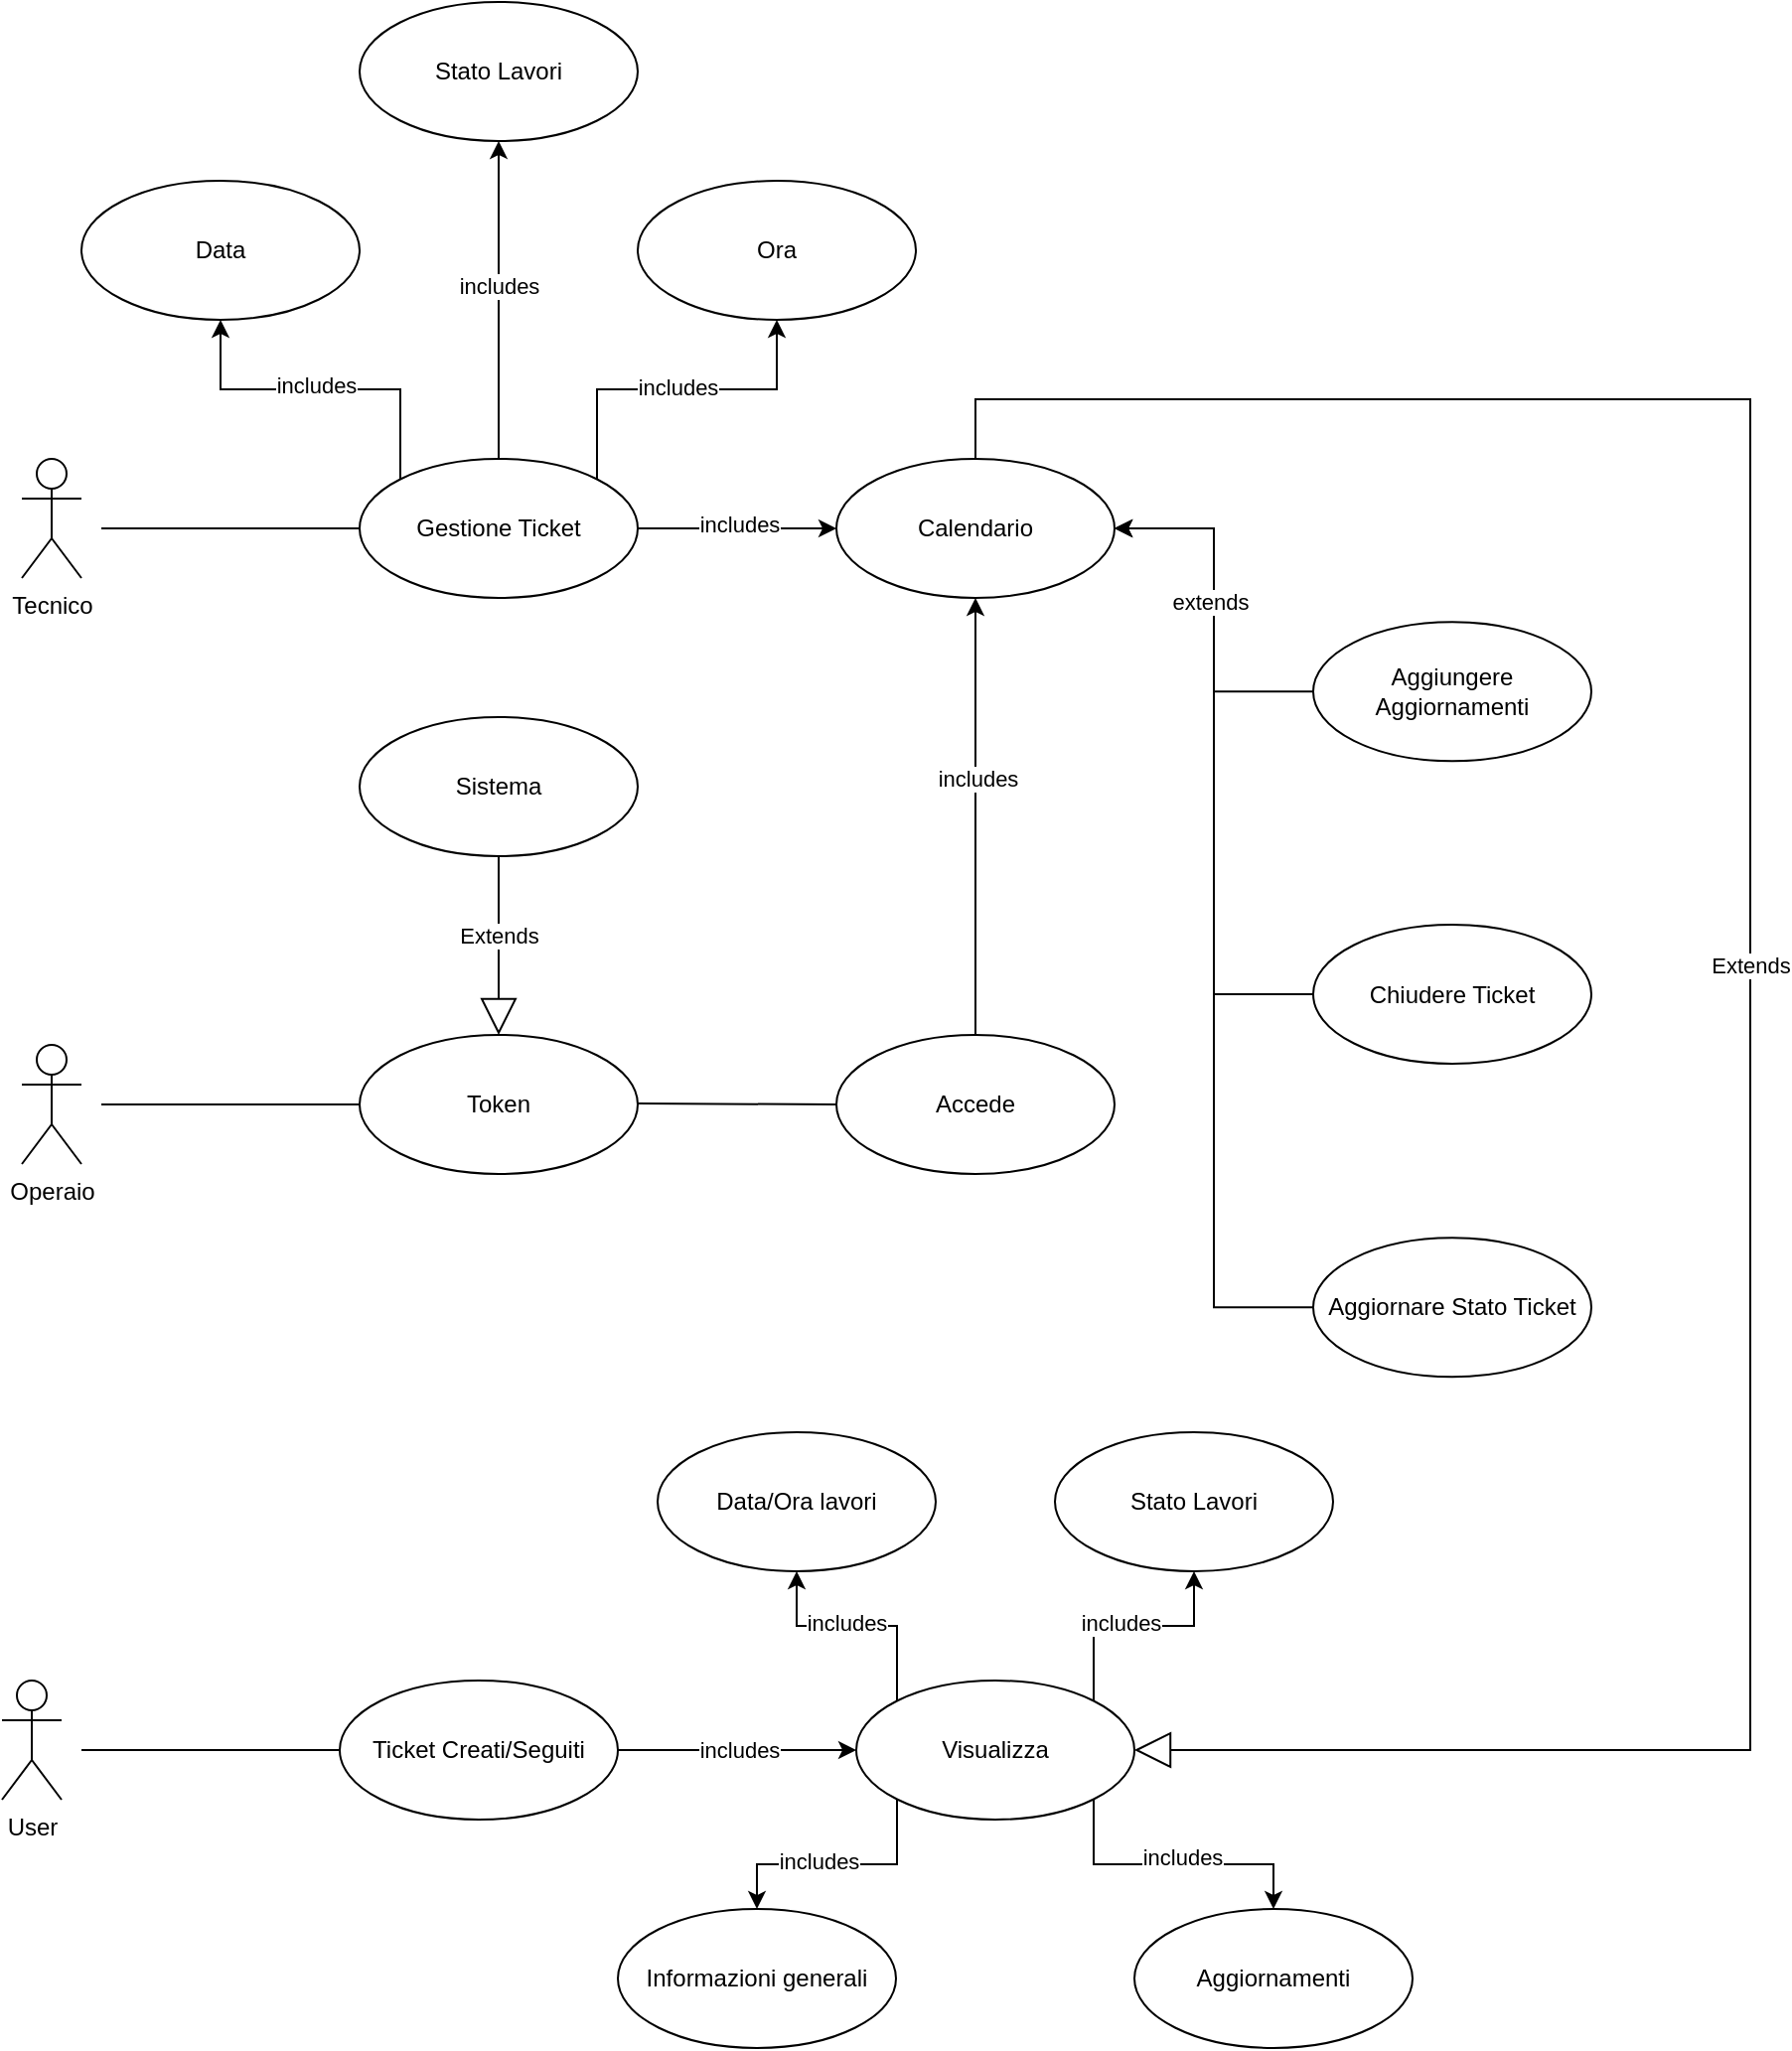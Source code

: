 <mxfile version="25.0.3">
  <diagram name="Pagina-1" id="QmTglFpPZ-ik11fU1EsH">
    <mxGraphModel dx="2064" dy="1106" grid="1" gridSize="10" guides="1" tooltips="1" connect="1" arrows="1" fold="1" page="1" pageScale="1" pageWidth="827" pageHeight="1169" math="0" shadow="0">
      <root>
        <mxCell id="0" />
        <mxCell id="1" parent="0" />
        <mxCell id="XFqNjo_X8NVLmPYsDmJm-2" value="Tecnico" style="shape=umlActor;verticalLabelPosition=bottom;verticalAlign=top;html=1;" vertex="1" parent="1">
          <mxGeometry x="40" y="280" width="30" height="60" as="geometry" />
        </mxCell>
        <mxCell id="XFqNjo_X8NVLmPYsDmJm-5" style="edgeStyle=orthogonalEdgeStyle;rounded=0;orthogonalLoop=1;jettySize=auto;html=1;entryX=0;entryY=0.5;entryDx=0;entryDy=0;" edge="1" parent="1" source="XFqNjo_X8NVLmPYsDmJm-3" target="XFqNjo_X8NVLmPYsDmJm-4">
          <mxGeometry relative="1" as="geometry" />
        </mxCell>
        <mxCell id="XFqNjo_X8NVLmPYsDmJm-6" value="includes" style="edgeLabel;html=1;align=center;verticalAlign=middle;resizable=0;points=[];" vertex="1" connectable="0" parent="XFqNjo_X8NVLmPYsDmJm-5">
          <mxGeometry x="0.025" y="2" relative="1" as="geometry">
            <mxPoint as="offset" />
          </mxGeometry>
        </mxCell>
        <mxCell id="XFqNjo_X8NVLmPYsDmJm-38" style="edgeStyle=orthogonalEdgeStyle;rounded=0;orthogonalLoop=1;jettySize=auto;html=1;entryX=0.5;entryY=1;entryDx=0;entryDy=0;" edge="1" parent="1" source="XFqNjo_X8NVLmPYsDmJm-3" target="XFqNjo_X8NVLmPYsDmJm-39">
          <mxGeometry relative="1" as="geometry">
            <mxPoint x="280" y="120" as="targetPoint" />
          </mxGeometry>
        </mxCell>
        <mxCell id="XFqNjo_X8NVLmPYsDmJm-40" value="includes" style="edgeLabel;html=1;align=center;verticalAlign=middle;resizable=0;points=[];" vertex="1" connectable="0" parent="XFqNjo_X8NVLmPYsDmJm-38">
          <mxGeometry x="0.093" relative="1" as="geometry">
            <mxPoint as="offset" />
          </mxGeometry>
        </mxCell>
        <mxCell id="XFqNjo_X8NVLmPYsDmJm-3" value="Gestione Ticket" style="ellipse;whiteSpace=wrap;html=1;" vertex="1" parent="1">
          <mxGeometry x="210" y="280" width="140" height="70" as="geometry" />
        </mxCell>
        <mxCell id="XFqNjo_X8NVLmPYsDmJm-25" style="edgeStyle=orthogonalEdgeStyle;rounded=0;orthogonalLoop=1;jettySize=auto;html=1;exitX=0;exitY=0;exitDx=0;exitDy=0;entryX=0.5;entryY=1;entryDx=0;entryDy=0;" edge="1" parent="1" source="XFqNjo_X8NVLmPYsDmJm-3" target="XFqNjo_X8NVLmPYsDmJm-7">
          <mxGeometry relative="1" as="geometry" />
        </mxCell>
        <mxCell id="XFqNjo_X8NVLmPYsDmJm-27" value="includes" style="edgeLabel;html=1;align=center;verticalAlign=middle;resizable=0;points=[];" vertex="1" connectable="0" parent="XFqNjo_X8NVLmPYsDmJm-25">
          <mxGeometry x="0.034" y="-2" relative="1" as="geometry">
            <mxPoint as="offset" />
          </mxGeometry>
        </mxCell>
        <mxCell id="XFqNjo_X8NVLmPYsDmJm-26" style="edgeStyle=orthogonalEdgeStyle;rounded=0;orthogonalLoop=1;jettySize=auto;html=1;exitX=1;exitY=0;exitDx=0;exitDy=0;entryX=0.5;entryY=1;entryDx=0;entryDy=0;" edge="1" parent="1" source="XFqNjo_X8NVLmPYsDmJm-3" target="XFqNjo_X8NVLmPYsDmJm-8">
          <mxGeometry relative="1" as="geometry" />
        </mxCell>
        <mxCell id="XFqNjo_X8NVLmPYsDmJm-28" value="includes" style="edgeLabel;html=1;align=center;verticalAlign=middle;resizable=0;points=[];" vertex="1" connectable="0" parent="XFqNjo_X8NVLmPYsDmJm-26">
          <mxGeometry x="-0.095" y="1" relative="1" as="geometry">
            <mxPoint x="8" as="offset" />
          </mxGeometry>
        </mxCell>
        <mxCell id="XFqNjo_X8NVLmPYsDmJm-4" value="Calendario" style="ellipse;whiteSpace=wrap;html=1;" vertex="1" parent="1">
          <mxGeometry x="450" y="280" width="140" height="70" as="geometry" />
        </mxCell>
        <mxCell id="XFqNjo_X8NVLmPYsDmJm-7" value="Data" style="ellipse;whiteSpace=wrap;html=1;" vertex="1" parent="1">
          <mxGeometry x="70" y="140" width="140" height="70" as="geometry" />
        </mxCell>
        <mxCell id="XFqNjo_X8NVLmPYsDmJm-8" value="Ora" style="ellipse;whiteSpace=wrap;html=1;" vertex="1" parent="1">
          <mxGeometry x="350" y="140" width="140" height="70" as="geometry" />
        </mxCell>
        <mxCell id="XFqNjo_X8NVLmPYsDmJm-12" value="" style="endArrow=none;html=1;rounded=0;entryX=0;entryY=0.5;entryDx=0;entryDy=0;" edge="1" parent="1" target="XFqNjo_X8NVLmPYsDmJm-3">
          <mxGeometry width="50" height="50" relative="1" as="geometry">
            <mxPoint x="80" y="315" as="sourcePoint" />
            <mxPoint x="210" y="340" as="targetPoint" />
          </mxGeometry>
        </mxCell>
        <mxCell id="XFqNjo_X8NVLmPYsDmJm-14" value="Operaio" style="shape=umlActor;verticalLabelPosition=bottom;verticalAlign=top;html=1;" vertex="1" parent="1">
          <mxGeometry x="40" y="575" width="30" height="60" as="geometry" />
        </mxCell>
        <mxCell id="XFqNjo_X8NVLmPYsDmJm-16" value="Token" style="ellipse;whiteSpace=wrap;html=1;" vertex="1" parent="1">
          <mxGeometry x="210" y="570" width="140" height="70" as="geometry" />
        </mxCell>
        <mxCell id="XFqNjo_X8NVLmPYsDmJm-17" value="Sistema" style="ellipse;whiteSpace=wrap;html=1;" vertex="1" parent="1">
          <mxGeometry x="210" y="410" width="140" height="70" as="geometry" />
        </mxCell>
        <mxCell id="XFqNjo_X8NVLmPYsDmJm-18" value="Extends" style="endArrow=block;endSize=16;endFill=0;html=1;rounded=0;exitX=0.5;exitY=1;exitDx=0;exitDy=0;entryX=0.5;entryY=0;entryDx=0;entryDy=0;" edge="1" parent="1" source="XFqNjo_X8NVLmPYsDmJm-17" target="XFqNjo_X8NVLmPYsDmJm-16">
          <mxGeometry x="-0.111" width="160" relative="1" as="geometry">
            <mxPoint x="310" y="520" as="sourcePoint" />
            <mxPoint x="470" y="520" as="targetPoint" />
            <mxPoint as="offset" />
          </mxGeometry>
        </mxCell>
        <mxCell id="XFqNjo_X8NVLmPYsDmJm-19" value="" style="endArrow=none;html=1;rounded=0;entryX=0;entryY=0.5;entryDx=0;entryDy=0;" edge="1" parent="1" target="XFqNjo_X8NVLmPYsDmJm-16">
          <mxGeometry width="50" height="50" relative="1" as="geometry">
            <mxPoint x="80" y="605" as="sourcePoint" />
            <mxPoint x="170" y="590" as="targetPoint" />
          </mxGeometry>
        </mxCell>
        <mxCell id="XFqNjo_X8NVLmPYsDmJm-23" style="edgeStyle=orthogonalEdgeStyle;rounded=0;orthogonalLoop=1;jettySize=auto;html=1;entryX=0.5;entryY=1;entryDx=0;entryDy=0;" edge="1" parent="1" source="XFqNjo_X8NVLmPYsDmJm-20" target="XFqNjo_X8NVLmPYsDmJm-4">
          <mxGeometry relative="1" as="geometry" />
        </mxCell>
        <mxCell id="XFqNjo_X8NVLmPYsDmJm-24" value="includes" style="edgeLabel;html=1;align=center;verticalAlign=middle;resizable=0;points=[];" vertex="1" connectable="0" parent="XFqNjo_X8NVLmPYsDmJm-23">
          <mxGeometry x="0.172" y="-1" relative="1" as="geometry">
            <mxPoint as="offset" />
          </mxGeometry>
        </mxCell>
        <mxCell id="XFqNjo_X8NVLmPYsDmJm-20" value="Accede" style="ellipse;whiteSpace=wrap;html=1;" vertex="1" parent="1">
          <mxGeometry x="450" y="570" width="140" height="70" as="geometry" />
        </mxCell>
        <mxCell id="XFqNjo_X8NVLmPYsDmJm-21" value="" style="endArrow=none;html=1;rounded=0;entryX=0;entryY=0.5;entryDx=0;entryDy=0;" edge="1" parent="1" target="XFqNjo_X8NVLmPYsDmJm-20">
          <mxGeometry width="50" height="50" relative="1" as="geometry">
            <mxPoint x="350" y="604.52" as="sourcePoint" />
            <mxPoint x="480" y="604.52" as="targetPoint" />
          </mxGeometry>
        </mxCell>
        <mxCell id="XFqNjo_X8NVLmPYsDmJm-61" style="edgeStyle=orthogonalEdgeStyle;rounded=0;orthogonalLoop=1;jettySize=auto;html=1;entryX=1;entryY=0.5;entryDx=0;entryDy=0;" edge="1" parent="1" source="XFqNjo_X8NVLmPYsDmJm-29" target="XFqNjo_X8NVLmPYsDmJm-4">
          <mxGeometry relative="1" as="geometry" />
        </mxCell>
        <mxCell id="XFqNjo_X8NVLmPYsDmJm-29" value="Aggiornare Stato Ticket" style="ellipse;whiteSpace=wrap;html=1;" vertex="1" parent="1">
          <mxGeometry x="690" y="672.14" width="140" height="70" as="geometry" />
        </mxCell>
        <mxCell id="XFqNjo_X8NVLmPYsDmJm-62" style="edgeStyle=orthogonalEdgeStyle;rounded=0;orthogonalLoop=1;jettySize=auto;html=1;exitX=0;exitY=0.5;exitDx=0;exitDy=0;entryX=1;entryY=0.5;entryDx=0;entryDy=0;" edge="1" parent="1" source="XFqNjo_X8NVLmPYsDmJm-30" target="XFqNjo_X8NVLmPYsDmJm-4">
          <mxGeometry relative="1" as="geometry" />
        </mxCell>
        <mxCell id="XFqNjo_X8NVLmPYsDmJm-30" value="Chiudere Ticket" style="ellipse;whiteSpace=wrap;html=1;" vertex="1" parent="1">
          <mxGeometry x="690" y="514.5" width="140" height="70" as="geometry" />
        </mxCell>
        <mxCell id="XFqNjo_X8NVLmPYsDmJm-63" style="edgeStyle=orthogonalEdgeStyle;rounded=0;orthogonalLoop=1;jettySize=auto;html=1;exitX=0;exitY=0.5;exitDx=0;exitDy=0;entryX=1;entryY=0.5;entryDx=0;entryDy=0;" edge="1" parent="1" source="XFqNjo_X8NVLmPYsDmJm-31" target="XFqNjo_X8NVLmPYsDmJm-4">
          <mxGeometry relative="1" as="geometry" />
        </mxCell>
        <mxCell id="XFqNjo_X8NVLmPYsDmJm-64" value="extends" style="edgeLabel;html=1;align=center;verticalAlign=middle;resizable=0;points=[];" vertex="1" connectable="0" parent="XFqNjo_X8NVLmPYsDmJm-63">
          <mxGeometry x="0.049" y="2" relative="1" as="geometry">
            <mxPoint as="offset" />
          </mxGeometry>
        </mxCell>
        <mxCell id="XFqNjo_X8NVLmPYsDmJm-31" value="Aggiungere Aggiornamenti" style="ellipse;whiteSpace=wrap;html=1;" vertex="1" parent="1">
          <mxGeometry x="690" y="362.14" width="140" height="70" as="geometry" />
        </mxCell>
        <mxCell id="XFqNjo_X8NVLmPYsDmJm-39" value="Stato Lavori" style="ellipse;whiteSpace=wrap;html=1;" vertex="1" parent="1">
          <mxGeometry x="210" y="50" width="140" height="70" as="geometry" />
        </mxCell>
        <mxCell id="XFqNjo_X8NVLmPYsDmJm-41" value="User" style="shape=umlActor;verticalLabelPosition=bottom;verticalAlign=top;html=1;" vertex="1" parent="1">
          <mxGeometry x="30" y="895" width="30" height="60" as="geometry" />
        </mxCell>
        <mxCell id="XFqNjo_X8NVLmPYsDmJm-65" style="edgeStyle=orthogonalEdgeStyle;rounded=0;orthogonalLoop=1;jettySize=auto;html=1;entryX=0;entryY=0.5;entryDx=0;entryDy=0;" edge="1" parent="1" source="XFqNjo_X8NVLmPYsDmJm-42" target="XFqNjo_X8NVLmPYsDmJm-43">
          <mxGeometry relative="1" as="geometry" />
        </mxCell>
        <mxCell id="XFqNjo_X8NVLmPYsDmJm-66" value="includes" style="edgeLabel;html=1;align=center;verticalAlign=middle;resizable=0;points=[];" vertex="1" connectable="0" parent="XFqNjo_X8NVLmPYsDmJm-65">
          <mxGeometry x="0.005" relative="1" as="geometry">
            <mxPoint as="offset" />
          </mxGeometry>
        </mxCell>
        <mxCell id="XFqNjo_X8NVLmPYsDmJm-42" value="Ticket Creati/Seguiti" style="ellipse;whiteSpace=wrap;html=1;" vertex="1" parent="1">
          <mxGeometry x="200" y="895" width="140" height="70" as="geometry" />
        </mxCell>
        <mxCell id="XFqNjo_X8NVLmPYsDmJm-52" style="edgeStyle=orthogonalEdgeStyle;rounded=0;orthogonalLoop=1;jettySize=auto;html=1;exitX=0;exitY=0;exitDx=0;exitDy=0;entryX=0.5;entryY=1;entryDx=0;entryDy=0;" edge="1" parent="1" source="XFqNjo_X8NVLmPYsDmJm-43" target="XFqNjo_X8NVLmPYsDmJm-46">
          <mxGeometry relative="1" as="geometry" />
        </mxCell>
        <mxCell id="XFqNjo_X8NVLmPYsDmJm-56" value="includes" style="edgeLabel;html=1;align=center;verticalAlign=middle;resizable=0;points=[];" vertex="1" connectable="0" parent="XFqNjo_X8NVLmPYsDmJm-52">
          <mxGeometry x="0.11" y="-2" relative="1" as="geometry">
            <mxPoint as="offset" />
          </mxGeometry>
        </mxCell>
        <mxCell id="XFqNjo_X8NVLmPYsDmJm-53" style="edgeStyle=orthogonalEdgeStyle;rounded=0;orthogonalLoop=1;jettySize=auto;html=1;exitX=1;exitY=0;exitDx=0;exitDy=0;entryX=0.5;entryY=1;entryDx=0;entryDy=0;" edge="1" parent="1" source="XFqNjo_X8NVLmPYsDmJm-43" target="XFqNjo_X8NVLmPYsDmJm-47">
          <mxGeometry relative="1" as="geometry" />
        </mxCell>
        <mxCell id="XFqNjo_X8NVLmPYsDmJm-57" value="includes" style="edgeLabel;html=1;align=center;verticalAlign=middle;resizable=0;points=[];" vertex="1" connectable="0" parent="XFqNjo_X8NVLmPYsDmJm-53">
          <mxGeometry x="-0.115" y="2" relative="1" as="geometry">
            <mxPoint as="offset" />
          </mxGeometry>
        </mxCell>
        <mxCell id="XFqNjo_X8NVLmPYsDmJm-54" style="edgeStyle=orthogonalEdgeStyle;rounded=0;orthogonalLoop=1;jettySize=auto;html=1;exitX=0;exitY=1;exitDx=0;exitDy=0;entryX=0.5;entryY=0;entryDx=0;entryDy=0;" edge="1" parent="1" source="XFqNjo_X8NVLmPYsDmJm-43" target="XFqNjo_X8NVLmPYsDmJm-49">
          <mxGeometry relative="1" as="geometry" />
        </mxCell>
        <mxCell id="XFqNjo_X8NVLmPYsDmJm-58" value="includes" style="edgeLabel;html=1;align=center;verticalAlign=middle;resizable=0;points=[];" vertex="1" connectable="0" parent="XFqNjo_X8NVLmPYsDmJm-54">
          <mxGeometry x="0.153" y="-2" relative="1" as="geometry">
            <mxPoint as="offset" />
          </mxGeometry>
        </mxCell>
        <mxCell id="XFqNjo_X8NVLmPYsDmJm-55" style="edgeStyle=orthogonalEdgeStyle;rounded=0;orthogonalLoop=1;jettySize=auto;html=1;exitX=1;exitY=1;exitDx=0;exitDy=0;entryX=0.5;entryY=0;entryDx=0;entryDy=0;" edge="1" parent="1" source="XFqNjo_X8NVLmPYsDmJm-43" target="XFqNjo_X8NVLmPYsDmJm-48">
          <mxGeometry relative="1" as="geometry" />
        </mxCell>
        <mxCell id="XFqNjo_X8NVLmPYsDmJm-59" value="includes" style="edgeLabel;html=1;align=center;verticalAlign=middle;resizable=0;points=[];" vertex="1" connectable="0" parent="XFqNjo_X8NVLmPYsDmJm-55">
          <mxGeometry x="0.065" y="4" relative="1" as="geometry">
            <mxPoint as="offset" />
          </mxGeometry>
        </mxCell>
        <mxCell id="XFqNjo_X8NVLmPYsDmJm-43" value="Visualizza" style="ellipse;whiteSpace=wrap;html=1;" vertex="1" parent="1">
          <mxGeometry x="460" y="895" width="140" height="70" as="geometry" />
        </mxCell>
        <mxCell id="XFqNjo_X8NVLmPYsDmJm-45" value="Extends" style="endArrow=block;endSize=16;endFill=0;html=1;rounded=0;exitX=0.5;exitY=0;exitDx=0;exitDy=0;entryX=1;entryY=0.5;entryDx=0;entryDy=0;" edge="1" parent="1" source="XFqNjo_X8NVLmPYsDmJm-4" target="XFqNjo_X8NVLmPYsDmJm-43">
          <mxGeometry width="160" relative="1" as="geometry">
            <mxPoint x="540" y="240" as="sourcePoint" />
            <mxPoint x="920" y="960" as="targetPoint" />
            <Array as="points">
              <mxPoint x="520" y="250" />
              <mxPoint x="910" y="250" />
              <mxPoint x="910" y="930" />
            </Array>
          </mxGeometry>
        </mxCell>
        <mxCell id="XFqNjo_X8NVLmPYsDmJm-46" value="Data/Ora lavori" style="ellipse;whiteSpace=wrap;html=1;" vertex="1" parent="1">
          <mxGeometry x="360" y="770" width="140" height="70" as="geometry" />
        </mxCell>
        <mxCell id="XFqNjo_X8NVLmPYsDmJm-47" value="Stato Lavori" style="ellipse;whiteSpace=wrap;html=1;" vertex="1" parent="1">
          <mxGeometry x="560" y="770" width="140" height="70" as="geometry" />
        </mxCell>
        <mxCell id="XFqNjo_X8NVLmPYsDmJm-48" value="Aggiornamenti" style="ellipse;whiteSpace=wrap;html=1;" vertex="1" parent="1">
          <mxGeometry x="600" y="1010" width="140" height="70" as="geometry" />
        </mxCell>
        <mxCell id="XFqNjo_X8NVLmPYsDmJm-49" value="Informazioni generali" style="ellipse;whiteSpace=wrap;html=1;" vertex="1" parent="1">
          <mxGeometry x="340" y="1010" width="140" height="70" as="geometry" />
        </mxCell>
        <mxCell id="XFqNjo_X8NVLmPYsDmJm-50" value="" style="endArrow=none;html=1;rounded=0;entryX=0;entryY=0.5;entryDx=0;entryDy=0;" edge="1" parent="1" target="XFqNjo_X8NVLmPYsDmJm-42">
          <mxGeometry width="50" height="50" relative="1" as="geometry">
            <mxPoint x="70" y="930" as="sourcePoint" />
            <mxPoint x="160" y="930" as="targetPoint" />
          </mxGeometry>
        </mxCell>
      </root>
    </mxGraphModel>
  </diagram>
</mxfile>
